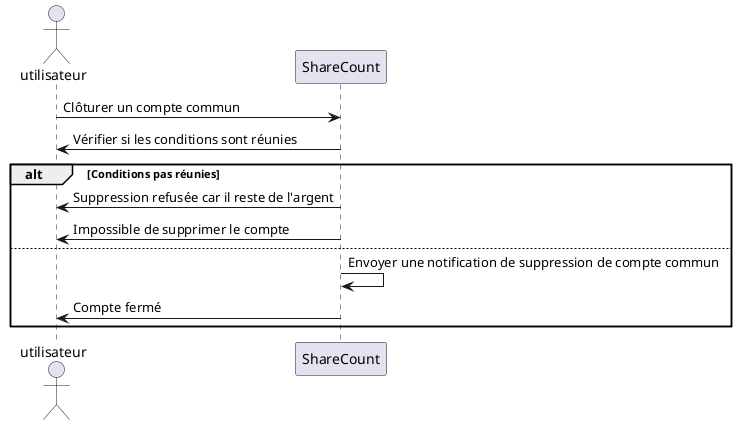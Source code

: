 @startuml  Clôturer un compte commun

actor utilisateur as u
participant ShareCount as sc

u -> sc : Clôturer un compte commun 
sc -> u : Vérifier si les conditions sont réunies

alt Conditions pas réunies
sc -> u : Suppression refusée car il reste de l'argent
sc -> u : Impossible de supprimer le compte
else

sc -> sc : Envoyer une notification de suppression de compte commun
sc -> u : Compte fermé

end

@enduml